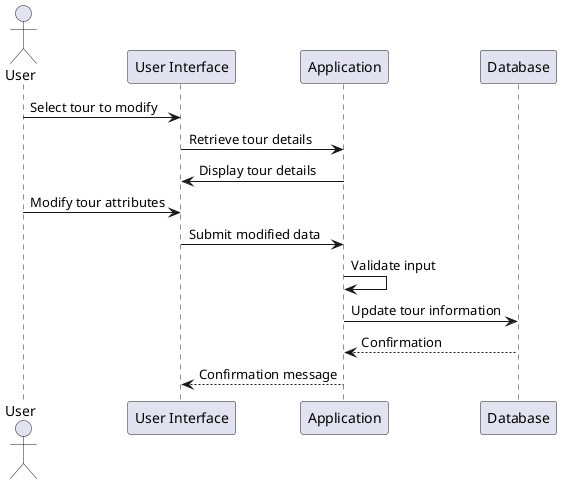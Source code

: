 @startuml
actor User as U
participant "User Interface" as UI
participant Application as App
participant Database as DB

U -> UI: Select tour to modify
UI -> App: Retrieve tour details
App -> UI: Display tour details
U -> UI: Modify tour attributes
UI -> App: Submit modified data
App -> App: Validate input
App -> DB: Update tour information
DB --> App: Confirmation
App --> UI: Confirmation message

@enduml
